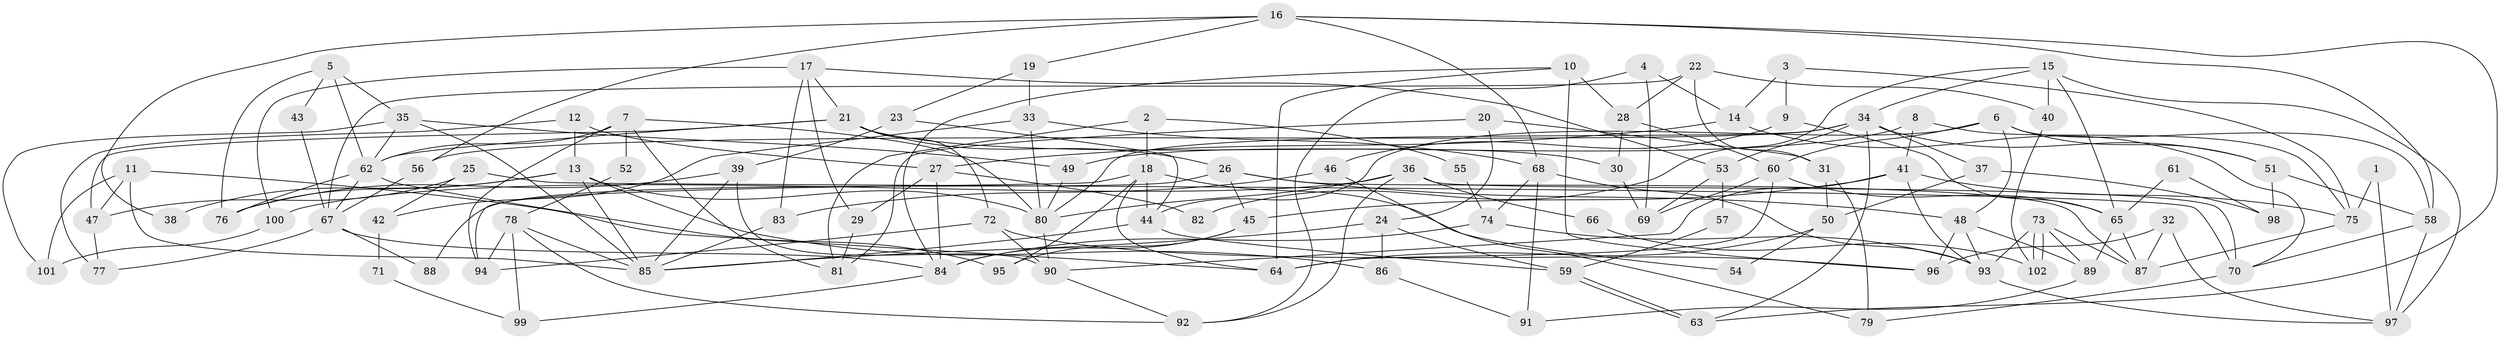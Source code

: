 // Generated by graph-tools (version 1.1) at 2025/11/02/27/25 16:11:19]
// undirected, 102 vertices, 204 edges
graph export_dot {
graph [start="1"]
  node [color=gray90,style=filled];
  1;
  2;
  3;
  4;
  5;
  6;
  7;
  8;
  9;
  10;
  11;
  12;
  13;
  14;
  15;
  16;
  17;
  18;
  19;
  20;
  21;
  22;
  23;
  24;
  25;
  26;
  27;
  28;
  29;
  30;
  31;
  32;
  33;
  34;
  35;
  36;
  37;
  38;
  39;
  40;
  41;
  42;
  43;
  44;
  45;
  46;
  47;
  48;
  49;
  50;
  51;
  52;
  53;
  54;
  55;
  56;
  57;
  58;
  59;
  60;
  61;
  62;
  63;
  64;
  65;
  66;
  67;
  68;
  69;
  70;
  71;
  72;
  73;
  74;
  75;
  76;
  77;
  78;
  79;
  80;
  81;
  82;
  83;
  84;
  85;
  86;
  87;
  88;
  89;
  90;
  91;
  92;
  93;
  94;
  95;
  96;
  97;
  98;
  99;
  100;
  101;
  102;
  1 -- 75;
  1 -- 97;
  2 -- 18;
  2 -- 81;
  2 -- 55;
  3 -- 75;
  3 -- 14;
  3 -- 9;
  4 -- 92;
  4 -- 69;
  4 -- 14;
  5 -- 62;
  5 -- 35;
  5 -- 43;
  5 -- 76;
  6 -- 58;
  6 -- 48;
  6 -- 44;
  6 -- 51;
  6 -- 60;
  7 -- 62;
  7 -- 80;
  7 -- 52;
  7 -- 81;
  7 -- 94;
  8 -- 49;
  8 -- 41;
  8 -- 75;
  9 -- 65;
  9 -- 46;
  10 -- 64;
  10 -- 96;
  10 -- 28;
  10 -- 84;
  11 -- 85;
  11 -- 64;
  11 -- 47;
  11 -- 101;
  12 -- 13;
  12 -- 27;
  12 -- 77;
  13 -- 85;
  13 -- 80;
  13 -- 38;
  13 -- 76;
  13 -- 86;
  14 -- 70;
  14 -- 27;
  15 -- 65;
  15 -- 34;
  15 -- 40;
  15 -- 82;
  15 -- 97;
  16 -- 63;
  16 -- 58;
  16 -- 19;
  16 -- 38;
  16 -- 56;
  16 -- 68;
  17 -- 83;
  17 -- 21;
  17 -- 29;
  17 -- 53;
  17 -- 100;
  18 -- 44;
  18 -- 94;
  18 -- 54;
  18 -- 64;
  18 -- 95;
  19 -- 23;
  19 -- 33;
  20 -- 81;
  20 -- 24;
  20 -- 31;
  21 -- 62;
  21 -- 47;
  21 -- 26;
  21 -- 30;
  21 -- 72;
  22 -- 28;
  22 -- 67;
  22 -- 31;
  22 -- 40;
  23 -- 39;
  23 -- 44;
  24 -- 85;
  24 -- 86;
  24 -- 59;
  25 -- 47;
  25 -- 70;
  25 -- 42;
  26 -- 45;
  26 -- 48;
  26 -- 87;
  26 -- 88;
  27 -- 84;
  27 -- 29;
  27 -- 82;
  28 -- 60;
  28 -- 30;
  29 -- 81;
  30 -- 69;
  31 -- 50;
  31 -- 79;
  32 -- 87;
  32 -- 97;
  32 -- 96;
  33 -- 68;
  33 -- 42;
  33 -- 80;
  34 -- 53;
  34 -- 80;
  34 -- 37;
  34 -- 51;
  34 -- 56;
  34 -- 63;
  35 -- 85;
  35 -- 62;
  35 -- 49;
  35 -- 101;
  36 -- 100;
  36 -- 80;
  36 -- 66;
  36 -- 70;
  36 -- 92;
  37 -- 50;
  37 -- 98;
  39 -- 76;
  39 -- 85;
  39 -- 90;
  40 -- 102;
  41 -- 75;
  41 -- 90;
  41 -- 45;
  41 -- 93;
  42 -- 71;
  43 -- 67;
  44 -- 59;
  44 -- 85;
  45 -- 84;
  45 -- 95;
  46 -- 79;
  46 -- 83;
  47 -- 77;
  48 -- 93;
  48 -- 89;
  48 -- 96;
  49 -- 80;
  50 -- 64;
  50 -- 54;
  51 -- 58;
  51 -- 98;
  52 -- 78;
  53 -- 69;
  53 -- 57;
  55 -- 74;
  56 -- 67;
  57 -- 59;
  58 -- 97;
  58 -- 70;
  59 -- 63;
  59 -- 63;
  60 -- 65;
  60 -- 64;
  60 -- 69;
  61 -- 65;
  61 -- 98;
  62 -- 95;
  62 -- 76;
  62 -- 67;
  65 -- 89;
  65 -- 87;
  66 -- 102;
  67 -- 77;
  67 -- 84;
  67 -- 88;
  68 -- 74;
  68 -- 91;
  68 -- 93;
  70 -- 79;
  71 -- 99;
  72 -- 96;
  72 -- 90;
  72 -- 94;
  73 -- 93;
  73 -- 102;
  73 -- 102;
  73 -- 87;
  73 -- 89;
  74 -- 84;
  74 -- 93;
  75 -- 87;
  78 -- 94;
  78 -- 92;
  78 -- 85;
  78 -- 99;
  80 -- 90;
  83 -- 85;
  84 -- 99;
  86 -- 91;
  89 -- 91;
  90 -- 92;
  93 -- 97;
  100 -- 101;
}
